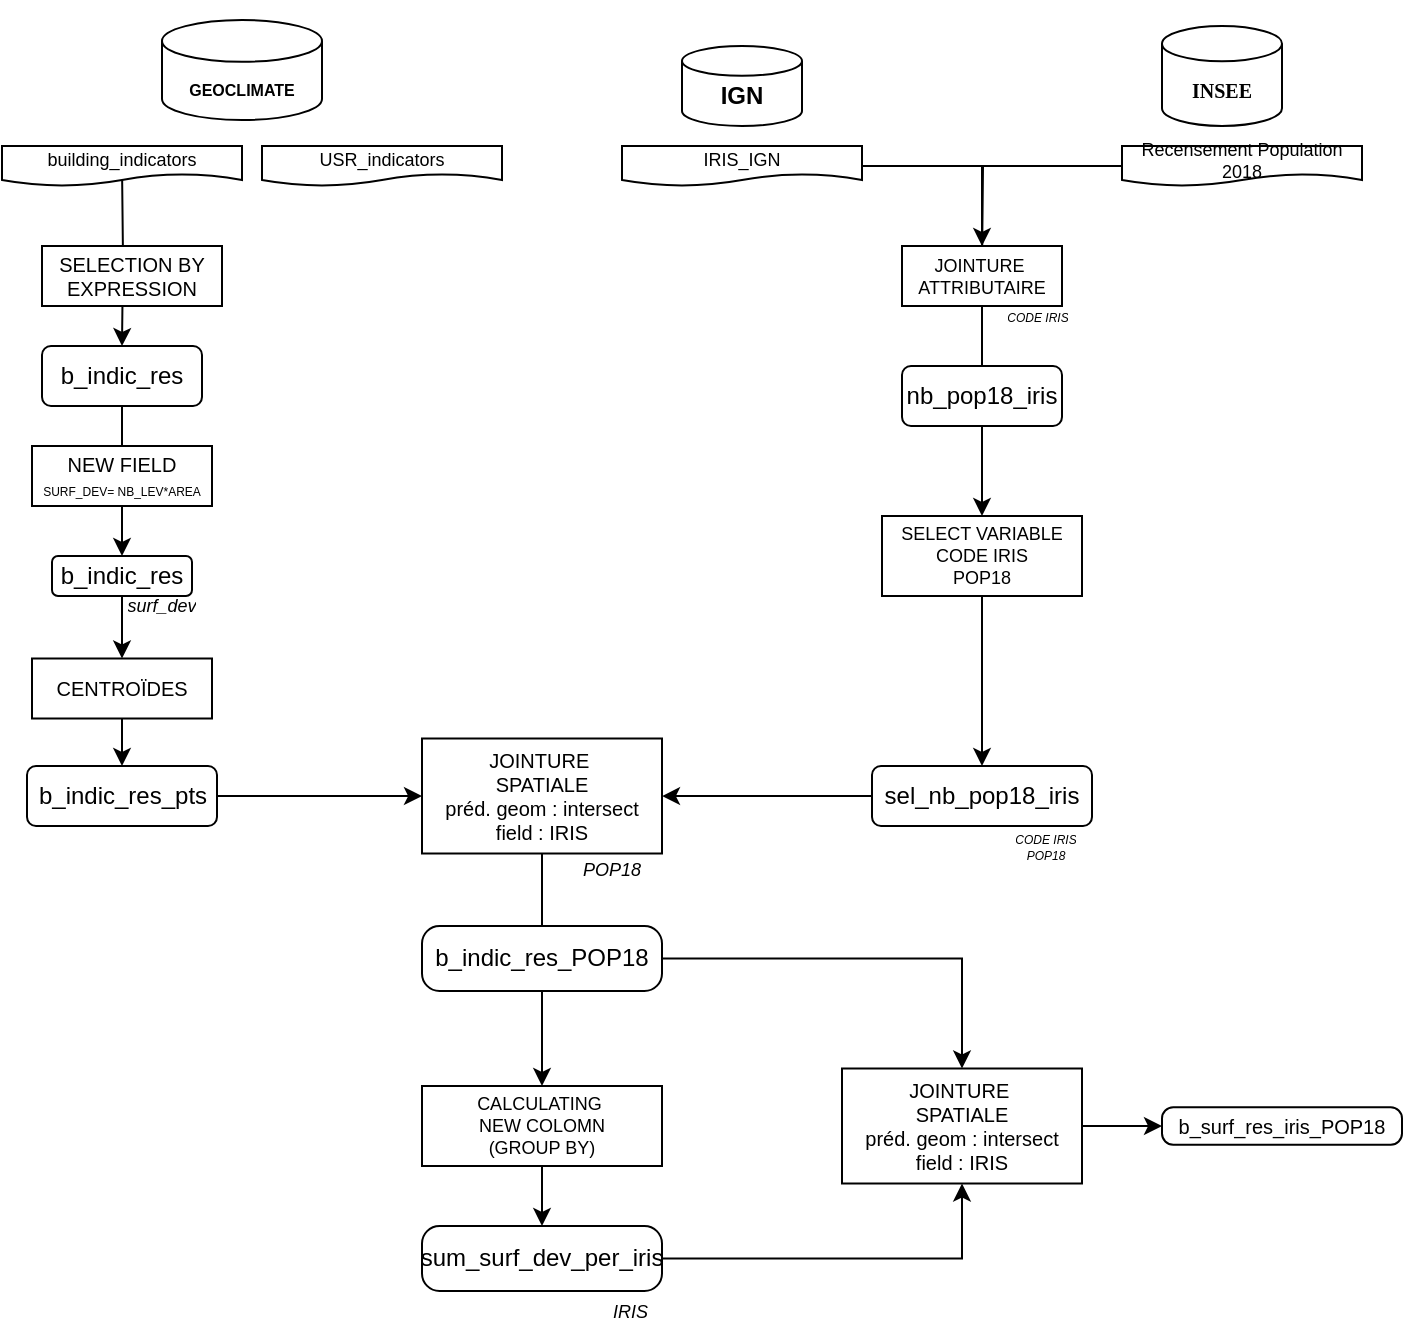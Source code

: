 <mxfile version="22.0.1" type="github">
  <diagram name="Page-1" id="6Q_v11MVusOI8KEGUY-y">
    <mxGraphModel dx="734" dy="458" grid="1" gridSize="10" guides="1" tooltips="1" connect="1" arrows="1" fold="1" page="1" pageScale="1" pageWidth="827" pageHeight="1169" math="0" shadow="0">
      <root>
        <mxCell id="0" />
        <mxCell id="1" parent="0" />
        <mxCell id="G6dlxn9vaW5dpZN2eIB4-5" value="" style="shape=cylinder3;whiteSpace=wrap;html=1;boundedLbl=1;backgroundOutline=1;size=8.828;" parent="1" vertex="1">
          <mxGeometry x="590" y="20" width="60" height="50" as="geometry" />
        </mxCell>
        <mxCell id="Mw2ju2tNek2klTTq5CAW-1" value="&lt;h2 style=&quot;font-size: 10px;&quot;&gt;INSEE&lt;/h2&gt;" style="text;strokeColor=none;align=center;fillColor=none;html=1;verticalAlign=middle;whiteSpace=wrap;rounded=0;fontFamily=Verdana;fontSize=10;fontStyle=1" vertex="1" parent="1">
          <mxGeometry x="590" y="37" width="60" height="30" as="geometry" />
        </mxCell>
        <mxCell id="Mw2ju2tNek2klTTq5CAW-10" value="USR_indicators" style="shape=document;whiteSpace=wrap;html=1;boundedLbl=1;fontSize=9;" vertex="1" parent="1">
          <mxGeometry x="140" y="80" width="120" height="20" as="geometry" />
        </mxCell>
        <mxCell id="Mw2ju2tNek2klTTq5CAW-34" value="" style="edgeStyle=orthogonalEdgeStyle;rounded=0;orthogonalLoop=1;jettySize=auto;html=1;" edge="1" parent="1" target="Mw2ju2tNek2klTTq5CAW-18">
          <mxGeometry relative="1" as="geometry">
            <mxPoint x="70" y="90" as="sourcePoint" />
          </mxGeometry>
        </mxCell>
        <mxCell id="Mw2ju2tNek2klTTq5CAW-12" value="building_indicators" style="shape=document;whiteSpace=wrap;html=1;boundedLbl=1;fontSize=9;" vertex="1" parent="1">
          <mxGeometry x="10" y="80" width="120" height="20" as="geometry" />
        </mxCell>
        <mxCell id="Mw2ju2tNek2klTTq5CAW-15" value="" style="group" vertex="1" connectable="0" parent="1">
          <mxGeometry x="50" y="7" width="120" height="60" as="geometry" />
        </mxCell>
        <object label="" placeholders="1" id="G6dlxn9vaW5dpZN2eIB4-1">
          <mxCell style="shape=cylinder3;whiteSpace=wrap;html=1;boundedLbl=1;backgroundOutline=1;size=10.448;fontFamily=Garamond;" parent="Mw2ju2tNek2klTTq5CAW-15" vertex="1">
            <mxGeometry x="40" y="10" width="80" height="50" as="geometry" />
          </mxCell>
        </object>
        <mxCell id="Mw2ju2tNek2klTTq5CAW-2" value="GEOCLIMATE" style="text;strokeColor=none;align=center;fillColor=none;html=1;verticalAlign=middle;whiteSpace=wrap;rounded=0;fontSize=8;fontStyle=1" vertex="1" parent="Mw2ju2tNek2klTTq5CAW-15">
          <mxGeometry x="50" y="30" width="60" height="30" as="geometry" />
        </mxCell>
        <mxCell id="Mw2ju2tNek2klTTq5CAW-72" value="" style="edgeStyle=orthogonalEdgeStyle;rounded=0;orthogonalLoop=1;jettySize=auto;html=1;" edge="1" parent="1" source="Mw2ju2tNek2klTTq5CAW-17" target="Mw2ju2tNek2klTTq5CAW-43">
          <mxGeometry relative="1" as="geometry" />
        </mxCell>
        <mxCell id="Mw2ju2tNek2klTTq5CAW-17" value="CENTROÏDES" style="rounded=0;whiteSpace=wrap;html=1;fontSize=10;" vertex="1" parent="1">
          <mxGeometry x="25" y="336.25" width="90" height="30" as="geometry" />
        </mxCell>
        <mxCell id="Mw2ju2tNek2klTTq5CAW-50" value="" style="edgeStyle=orthogonalEdgeStyle;rounded=0;orthogonalLoop=1;jettySize=auto;html=1;entryX=0.5;entryY=0;entryDx=0;entryDy=0;" edge="1" parent="1" source="Mw2ju2tNek2klTTq5CAW-18" target="Mw2ju2tNek2klTTq5CAW-20">
          <mxGeometry relative="1" as="geometry">
            <mxPoint x="130" y="270" as="targetPoint" />
          </mxGeometry>
        </mxCell>
        <mxCell id="Mw2ju2tNek2klTTq5CAW-18" value="b_indic_res" style="rounded=1;whiteSpace=wrap;html=1;" vertex="1" parent="1">
          <mxGeometry x="30" y="180" width="80" height="30" as="geometry" />
        </mxCell>
        <mxCell id="Mw2ju2tNek2klTTq5CAW-19" value="&lt;div style=&quot;font-size: 10px;&quot;&gt;NEW FIELD&lt;/div&gt;&lt;div style=&quot;font-size: 10px;&quot;&gt;&lt;font style=&quot;font-size: 6px;&quot;&gt;SURF_DEV= NB_LEV*AREA&lt;/font&gt;&lt;br style=&quot;font-size: 10px;&quot;&gt;&lt;/div&gt;" style="rounded=0;whiteSpace=wrap;html=1;fontSize=10;" vertex="1" parent="1">
          <mxGeometry x="25" y="230" width="90" height="30" as="geometry" />
        </mxCell>
        <mxCell id="Mw2ju2tNek2klTTq5CAW-71" value="" style="edgeStyle=orthogonalEdgeStyle;rounded=0;orthogonalLoop=1;jettySize=auto;html=1;" edge="1" parent="1" source="Mw2ju2tNek2klTTq5CAW-20" target="Mw2ju2tNek2klTTq5CAW-17">
          <mxGeometry relative="1" as="geometry" />
        </mxCell>
        <mxCell id="Mw2ju2tNek2klTTq5CAW-20" value="b_indic_res " style="rounded=1;whiteSpace=wrap;html=1;" vertex="1" parent="1">
          <mxGeometry x="35" y="285" width="70" height="20" as="geometry" />
        </mxCell>
        <mxCell id="G6dlxn9vaW5dpZN2eIB4-4" value="" style="shape=cylinder3;whiteSpace=wrap;html=1;boundedLbl=1;backgroundOutline=1;size=7.448;" parent="1" vertex="1">
          <mxGeometry x="350" y="30" width="60" height="40" as="geometry" />
        </mxCell>
        <mxCell id="Mw2ju2tNek2klTTq5CAW-3" value="IGN" style="text;strokeColor=none;align=center;fillColor=none;html=1;verticalAlign=middle;whiteSpace=wrap;rounded=0;fontStyle=1" vertex="1" parent="1">
          <mxGeometry x="350" y="40" width="60" height="30" as="geometry" />
        </mxCell>
        <mxCell id="Mw2ju2tNek2klTTq5CAW-76" style="edgeStyle=orthogonalEdgeStyle;rounded=0;orthogonalLoop=1;jettySize=auto;html=1;" edge="1" parent="1" source="Mw2ju2tNek2klTTq5CAW-21" target="Mw2ju2tNek2klTTq5CAW-23">
          <mxGeometry relative="1" as="geometry" />
        </mxCell>
        <mxCell id="Mw2ju2tNek2klTTq5CAW-21" value="IRIS_IGN" style="shape=document;whiteSpace=wrap;html=1;boundedLbl=1;fontSize=9;" vertex="1" parent="1">
          <mxGeometry x="320" y="80" width="120" height="20" as="geometry" />
        </mxCell>
        <mxCell id="Mw2ju2tNek2klTTq5CAW-77" style="edgeStyle=orthogonalEdgeStyle;rounded=0;orthogonalLoop=1;jettySize=auto;html=1;" edge="1" parent="1" source="Mw2ju2tNek2klTTq5CAW-22">
          <mxGeometry relative="1" as="geometry">
            <mxPoint x="500" y="140" as="targetPoint" />
          </mxGeometry>
        </mxCell>
        <mxCell id="Mw2ju2tNek2klTTq5CAW-22" value="Recensement Population 2018" style="shape=document;whiteSpace=wrap;html=1;boundedLbl=1;fontSize=9;" vertex="1" parent="1">
          <mxGeometry x="570" y="80" width="120" height="20" as="geometry" />
        </mxCell>
        <mxCell id="Mw2ju2tNek2klTTq5CAW-105" value="" style="edgeStyle=orthogonalEdgeStyle;rounded=0;orthogonalLoop=1;jettySize=auto;html=1;" edge="1" parent="1" source="Mw2ju2tNek2klTTq5CAW-23" target="Mw2ju2tNek2klTTq5CAW-104">
          <mxGeometry relative="1" as="geometry" />
        </mxCell>
        <mxCell id="Mw2ju2tNek2klTTq5CAW-23" value="&lt;div&gt;JOINTURE&amp;nbsp;&lt;/div&gt;&lt;div&gt;ATTRIBUTAIRE&lt;/div&gt;" style="rounded=0;whiteSpace=wrap;html=1;fontSize=9;" vertex="1" parent="1">
          <mxGeometry x="460" y="130" width="80" height="30" as="geometry" />
        </mxCell>
        <mxCell id="Mw2ju2tNek2klTTq5CAW-25" value="nb_pop18_iris" style="rounded=1;whiteSpace=wrap;html=1;" vertex="1" parent="1">
          <mxGeometry x="460" y="190" width="80" height="30" as="geometry" />
        </mxCell>
        <mxCell id="Mw2ju2tNek2klTTq5CAW-37" value="SELECTION BY EXPRESSION" style="rounded=0;whiteSpace=wrap;html=1;fontSize=10;" vertex="1" parent="1">
          <mxGeometry x="30" y="130" width="90" height="30" as="geometry" />
        </mxCell>
        <mxCell id="Mw2ju2tNek2klTTq5CAW-107" value="" style="edgeStyle=orthogonalEdgeStyle;rounded=0;orthogonalLoop=1;jettySize=auto;html=1;" edge="1" parent="1" source="Mw2ju2tNek2klTTq5CAW-43" target="Mw2ju2tNek2klTTq5CAW-60">
          <mxGeometry relative="1" as="geometry" />
        </mxCell>
        <mxCell id="Mw2ju2tNek2klTTq5CAW-43" value="b_indic_res_pts" style="rounded=1;whiteSpace=wrap;html=1;" vertex="1" parent="1">
          <mxGeometry x="22.5" y="390" width="95" height="30" as="geometry" />
        </mxCell>
        <mxCell id="Mw2ju2tNek2klTTq5CAW-109" value="" style="edgeStyle=orthogonalEdgeStyle;rounded=0;orthogonalLoop=1;jettySize=auto;html=1;" edge="1" parent="1" source="Mw2ju2tNek2klTTq5CAW-60" target="Mw2ju2tNek2klTTq5CAW-80">
          <mxGeometry relative="1" as="geometry" />
        </mxCell>
        <mxCell id="Mw2ju2tNek2klTTq5CAW-60" value="&lt;div style=&quot;font-size: 10px;&quot;&gt;JOINTURE&amp;nbsp;&lt;/div&gt;&lt;div style=&quot;font-size: 10px;&quot;&gt;SPATIALE&lt;/div&gt;&lt;div style=&quot;font-size: 10px;&quot;&gt;préd. geom : intersect&lt;/div&gt;&lt;div style=&quot;font-size: 10px;&quot;&gt;field : IRIS&lt;br&gt;&lt;/div&gt;" style="whiteSpace=wrap;html=1;rounded=1;arcSize=0;fontSize=10;" vertex="1" parent="1">
          <mxGeometry x="220" y="376.25" width="120" height="57.5" as="geometry" />
        </mxCell>
        <UserObject label="&lt;div style=&quot;font-size: 6px;&quot;&gt;CODE IRIS&lt;/div&gt;" placeholders="1" name="Variable" id="Mw2ju2tNek2klTTq5CAW-63">
          <mxCell style="text;html=1;strokeColor=none;fillColor=none;align=center;verticalAlign=middle;whiteSpace=wrap;overflow=hidden;fontStyle=2;fontSize=6;" vertex="1" parent="1">
            <mxGeometry x="503" y="156" width="50" height="20" as="geometry" />
          </mxCell>
        </UserObject>
        <UserObject label="surf_dev" placeholders="1" name="Variable" id="Mw2ju2tNek2klTTq5CAW-64">
          <mxCell style="text;html=1;strokeColor=none;fillColor=none;align=center;verticalAlign=middle;whiteSpace=wrap;overflow=hidden;fontStyle=2;fontSize=9;" vertex="1" parent="1">
            <mxGeometry x="65" y="300" width="50" height="20" as="geometry" />
          </mxCell>
        </UserObject>
        <mxCell id="Mw2ju2tNek2klTTq5CAW-110" value="" style="edgeStyle=orthogonalEdgeStyle;rounded=0;orthogonalLoop=1;jettySize=auto;html=1;" edge="1" parent="1" source="Mw2ju2tNek2klTTq5CAW-69" target="Mw2ju2tNek2klTTq5CAW-89">
          <mxGeometry relative="1" as="geometry" />
        </mxCell>
        <mxCell id="Mw2ju2tNek2klTTq5CAW-69" value="b_indic_res_POP18" style="whiteSpace=wrap;html=1;fontSize=12;rounded=1;arcSize=27;" vertex="1" parent="1">
          <mxGeometry x="220" y="470" width="120" height="32.5" as="geometry" />
        </mxCell>
        <UserObject label="&lt;div&gt;POP18&lt;br&gt;&lt;/div&gt;" placeholders="1" name="Variable" id="Mw2ju2tNek2klTTq5CAW-75">
          <mxCell style="text;html=1;strokeColor=none;fillColor=none;align=center;verticalAlign=middle;whiteSpace=wrap;overflow=hidden;fontStyle=2;fontSize=9;" vertex="1" parent="1">
            <mxGeometry x="290" y="433.75" width="50" height="16.25" as="geometry" />
          </mxCell>
        </UserObject>
        <mxCell id="Mw2ju2tNek2klTTq5CAW-111" value="" style="edgeStyle=orthogonalEdgeStyle;rounded=0;orthogonalLoop=1;jettySize=auto;html=1;" edge="1" parent="1" source="Mw2ju2tNek2klTTq5CAW-80" target="Mw2ju2tNek2klTTq5CAW-87">
          <mxGeometry relative="1" as="geometry" />
        </mxCell>
        <mxCell id="Mw2ju2tNek2klTTq5CAW-80" value="&lt;div&gt;CALCULATING&amp;nbsp;&lt;/div&gt;&lt;div&gt;NEW COLOMN&lt;/div&gt;&lt;div&gt;(GROUP BY)&lt;/div&gt;" style="rounded=0;whiteSpace=wrap;html=1;fontSize=9;" vertex="1" parent="1">
          <mxGeometry x="220" y="550" width="120" height="40" as="geometry" />
        </mxCell>
        <UserObject label="&lt;div&gt;&amp;nbsp;IRIS&lt;/div&gt;" placeholders="1" name="Variable" id="Mw2ju2tNek2klTTq5CAW-81">
          <mxCell style="text;html=1;strokeColor=none;fillColor=none;align=center;verticalAlign=middle;whiteSpace=wrap;overflow=hidden;fontStyle=2;fontSize=9;" vertex="1" parent="1">
            <mxGeometry x="306" y="652.5" width="34" height="20" as="geometry" />
          </mxCell>
        </UserObject>
        <mxCell id="Mw2ju2tNek2klTTq5CAW-112" value="" style="edgeStyle=orthogonalEdgeStyle;rounded=0;orthogonalLoop=1;jettySize=auto;html=1;" edge="1" parent="1" source="Mw2ju2tNek2klTTq5CAW-87" target="Mw2ju2tNek2klTTq5CAW-89">
          <mxGeometry relative="1" as="geometry" />
        </mxCell>
        <mxCell id="Mw2ju2tNek2klTTq5CAW-87" value="sum_surf_dev_per_iris" style="whiteSpace=wrap;html=1;fontSize=12;rounded=1;arcSize=27;" vertex="1" parent="1">
          <mxGeometry x="220" y="620" width="120" height="32.5" as="geometry" />
        </mxCell>
        <mxCell id="Mw2ju2tNek2klTTq5CAW-114" value="" style="edgeStyle=orthogonalEdgeStyle;rounded=0;orthogonalLoop=1;jettySize=auto;html=1;" edge="1" parent="1" source="Mw2ju2tNek2klTTq5CAW-89" target="Mw2ju2tNek2klTTq5CAW-113">
          <mxGeometry relative="1" as="geometry" />
        </mxCell>
        <mxCell id="Mw2ju2tNek2klTTq5CAW-89" value="&lt;div style=&quot;font-size: 10px;&quot;&gt;JOINTURE&amp;nbsp;&lt;/div&gt;&lt;div style=&quot;font-size: 10px;&quot;&gt;SPATIALE&lt;/div&gt;&lt;div style=&quot;font-size: 10px;&quot;&gt;préd. geom : intersect&lt;/div&gt;&lt;div style=&quot;font-size: 10px;&quot;&gt;field : IRIS&lt;br&gt;&lt;/div&gt;" style="whiteSpace=wrap;html=1;rounded=1;arcSize=0;fontSize=10;" vertex="1" parent="1">
          <mxGeometry x="430" y="541.25" width="120" height="57.5" as="geometry" />
        </mxCell>
        <mxCell id="Mw2ju2tNek2klTTq5CAW-106" value="" style="edgeStyle=orthogonalEdgeStyle;rounded=0;orthogonalLoop=1;jettySize=auto;html=1;" edge="1" parent="1" source="Mw2ju2tNek2klTTq5CAW-104" target="Mw2ju2tNek2klTTq5CAW-29">
          <mxGeometry relative="1" as="geometry" />
        </mxCell>
        <mxCell id="Mw2ju2tNek2klTTq5CAW-104" value="&lt;div style=&quot;font-size: 9px;&quot;&gt;SELECT VARIABLE&lt;/div&gt;&lt;div style=&quot;font-size: 9px;&quot;&gt;CODE IRIS&lt;/div&gt;&lt;div style=&quot;font-size: 9px;&quot;&gt;POP18&lt;br style=&quot;font-size: 9px;&quot;&gt;&lt;/div&gt;" style="rounded=0;whiteSpace=wrap;html=1;fontSize=9;" vertex="1" parent="1">
          <mxGeometry x="450" y="265" width="100" height="40" as="geometry" />
        </mxCell>
        <mxCell id="Mw2ju2tNek2klTTq5CAW-95" value="" style="group" vertex="1" connectable="0" parent="1">
          <mxGeometry x="442.5" y="370" width="115" height="50" as="geometry" />
        </mxCell>
        <mxCell id="Mw2ju2tNek2klTTq5CAW-29" value="sel_nb_pop18_iris" style="rounded=1;whiteSpace=wrap;html=1;" vertex="1" parent="Mw2ju2tNek2klTTq5CAW-95">
          <mxGeometry x="2.5" y="20" width="110" height="30" as="geometry" />
        </mxCell>
        <UserObject label="&lt;div style=&quot;font-size: 6px;&quot;&gt;CODE IRIS&lt;/div&gt;&lt;div style=&quot;font-size: 6px;&quot;&gt;POP18&lt;br style=&quot;font-size: 6px;&quot;&gt;&lt;/div&gt;" placeholders="1" name="Variable" id="Mw2ju2tNek2klTTq5CAW-62">
          <mxCell style="text;html=1;strokeColor=none;fillColor=none;align=center;verticalAlign=middle;whiteSpace=wrap;overflow=hidden;fontStyle=2;fontSize=6;rotation=0;" vertex="1" parent="1">
            <mxGeometry x="507.5" y="421.25" width="47.5" height="20" as="geometry" />
          </mxCell>
        </UserObject>
        <mxCell id="Mw2ju2tNek2klTTq5CAW-108" value="" style="edgeStyle=orthogonalEdgeStyle;rounded=0;orthogonalLoop=1;jettySize=auto;html=1;" edge="1" parent="1" source="Mw2ju2tNek2klTTq5CAW-29" target="Mw2ju2tNek2klTTq5CAW-60">
          <mxGeometry relative="1" as="geometry" />
        </mxCell>
        <mxCell id="Mw2ju2tNek2klTTq5CAW-113" value="b_surf_res_iris_POP18" style="whiteSpace=wrap;html=1;rounded=1;arcSize=30;fontSize=10;" vertex="1" parent="1">
          <mxGeometry x="590" y="560.63" width="120" height="18.75" as="geometry" />
        </mxCell>
      </root>
    </mxGraphModel>
  </diagram>
</mxfile>
